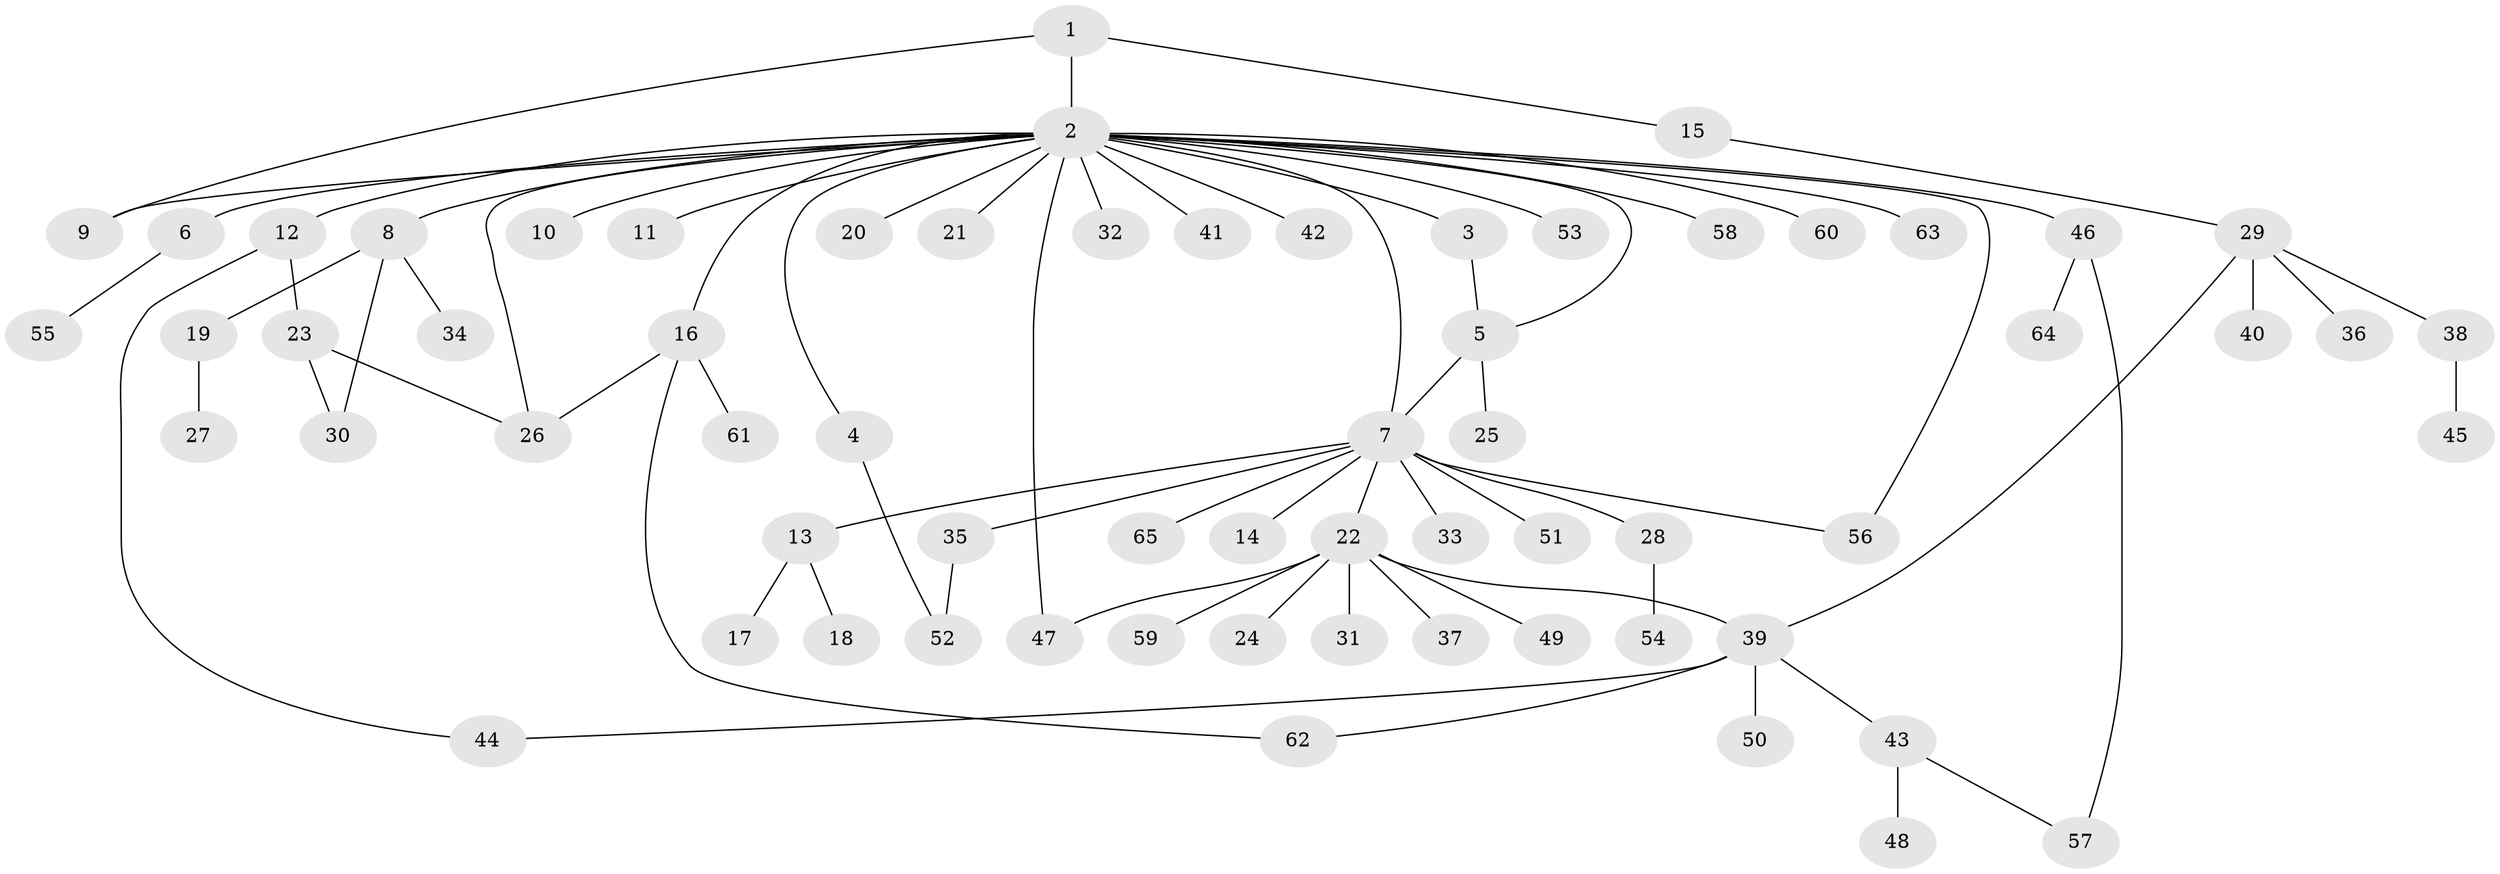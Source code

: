 // coarse degree distribution, {11: 0.030303030303030304, 6: 0.030303030303030304, 2: 0.21212121212121213, 3: 0.09090909090909091, 10: 0.030303030303030304, 4: 0.06060606060606061, 1: 0.48484848484848486, 7: 0.030303030303030304, 5: 0.030303030303030304}
// Generated by graph-tools (version 1.1) at 2025/50/03/04/25 22:50:15]
// undirected, 65 vertices, 77 edges
graph export_dot {
  node [color=gray90,style=filled];
  1;
  2;
  3;
  4;
  5;
  6;
  7;
  8;
  9;
  10;
  11;
  12;
  13;
  14;
  15;
  16;
  17;
  18;
  19;
  20;
  21;
  22;
  23;
  24;
  25;
  26;
  27;
  28;
  29;
  30;
  31;
  32;
  33;
  34;
  35;
  36;
  37;
  38;
  39;
  40;
  41;
  42;
  43;
  44;
  45;
  46;
  47;
  48;
  49;
  50;
  51;
  52;
  53;
  54;
  55;
  56;
  57;
  58;
  59;
  60;
  61;
  62;
  63;
  64;
  65;
  1 -- 2;
  1 -- 9;
  1 -- 15;
  2 -- 3;
  2 -- 4;
  2 -- 5;
  2 -- 6;
  2 -- 7;
  2 -- 8;
  2 -- 9;
  2 -- 10;
  2 -- 11;
  2 -- 12;
  2 -- 16;
  2 -- 20;
  2 -- 21;
  2 -- 26;
  2 -- 32;
  2 -- 41;
  2 -- 42;
  2 -- 46;
  2 -- 47;
  2 -- 53;
  2 -- 56;
  2 -- 58;
  2 -- 60;
  2 -- 63;
  3 -- 5;
  4 -- 52;
  5 -- 7;
  5 -- 25;
  6 -- 55;
  7 -- 13;
  7 -- 14;
  7 -- 22;
  7 -- 28;
  7 -- 33;
  7 -- 35;
  7 -- 51;
  7 -- 56;
  7 -- 65;
  8 -- 19;
  8 -- 30;
  8 -- 34;
  12 -- 23;
  12 -- 44;
  13 -- 17;
  13 -- 18;
  15 -- 29;
  16 -- 26;
  16 -- 61;
  16 -- 62;
  19 -- 27;
  22 -- 24;
  22 -- 31;
  22 -- 37;
  22 -- 39;
  22 -- 47;
  22 -- 49;
  22 -- 59;
  23 -- 26;
  23 -- 30;
  28 -- 54;
  29 -- 36;
  29 -- 38;
  29 -- 39;
  29 -- 40;
  35 -- 52;
  38 -- 45;
  39 -- 43;
  39 -- 44;
  39 -- 50;
  39 -- 62;
  43 -- 48;
  43 -- 57;
  46 -- 57;
  46 -- 64;
}
